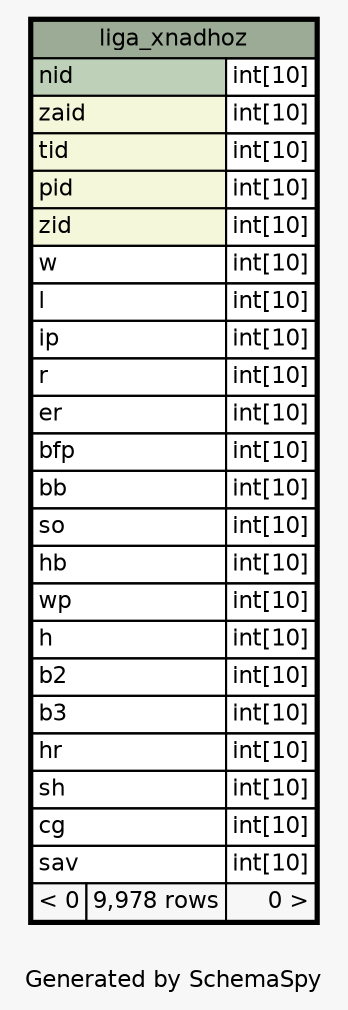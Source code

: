 // dot 2.38.0 on Mac OS X 10.9.4
// SchemaSpy rev 590
digraph "oneDegreeRelationshipsDiagram" {
  graph [
    rankdir="RL"
    bgcolor="#f7f7f7"
    label="\nGenerated by SchemaSpy"
    labeljust="l"
    nodesep="0.18"
    ranksep="0.46"
    fontname="Helvetica"
    fontsize="11"
  ];
  node [
    fontname="Helvetica"
    fontsize="11"
    shape="plaintext"
  ];
  edge [
    arrowsize="0.8"
  ];
  "liga_xnadhoz" [
    label=<
    <TABLE BORDER="2" CELLBORDER="1" CELLSPACING="0" BGCOLOR="#ffffff">
      <TR><TD COLSPAN="3" BGCOLOR="#9bab96" ALIGN="CENTER">liga_xnadhoz</TD></TR>
      <TR><TD PORT="nid" COLSPAN="2" BGCOLOR="#bed1b8" ALIGN="LEFT">nid</TD><TD PORT="nid.type" ALIGN="LEFT">int[10]</TD></TR>
      <TR><TD PORT="zaid" COLSPAN="2" BGCOLOR="#f4f7da" ALIGN="LEFT">zaid</TD><TD PORT="zaid.type" ALIGN="LEFT">int[10]</TD></TR>
      <TR><TD PORT="tid" COLSPAN="2" BGCOLOR="#f4f7da" ALIGN="LEFT">tid</TD><TD PORT="tid.type" ALIGN="LEFT">int[10]</TD></TR>
      <TR><TD PORT="pid" COLSPAN="2" BGCOLOR="#f4f7da" ALIGN="LEFT">pid</TD><TD PORT="pid.type" ALIGN="LEFT">int[10]</TD></TR>
      <TR><TD PORT="zid" COLSPAN="2" BGCOLOR="#f4f7da" ALIGN="LEFT">zid</TD><TD PORT="zid.type" ALIGN="LEFT">int[10]</TD></TR>
      <TR><TD PORT="w" COLSPAN="2" ALIGN="LEFT">w</TD><TD PORT="w.type" ALIGN="LEFT">int[10]</TD></TR>
      <TR><TD PORT="l" COLSPAN="2" ALIGN="LEFT">l</TD><TD PORT="l.type" ALIGN="LEFT">int[10]</TD></TR>
      <TR><TD PORT="ip" COLSPAN="2" ALIGN="LEFT">ip</TD><TD PORT="ip.type" ALIGN="LEFT">int[10]</TD></TR>
      <TR><TD PORT="r" COLSPAN="2" ALIGN="LEFT">r</TD><TD PORT="r.type" ALIGN="LEFT">int[10]</TD></TR>
      <TR><TD PORT="er" COLSPAN="2" ALIGN="LEFT">er</TD><TD PORT="er.type" ALIGN="LEFT">int[10]</TD></TR>
      <TR><TD PORT="bfp" COLSPAN="2" ALIGN="LEFT">bfp</TD><TD PORT="bfp.type" ALIGN="LEFT">int[10]</TD></TR>
      <TR><TD PORT="bb" COLSPAN="2" ALIGN="LEFT">bb</TD><TD PORT="bb.type" ALIGN="LEFT">int[10]</TD></TR>
      <TR><TD PORT="so" COLSPAN="2" ALIGN="LEFT">so</TD><TD PORT="so.type" ALIGN="LEFT">int[10]</TD></TR>
      <TR><TD PORT="hb" COLSPAN="2" ALIGN="LEFT">hb</TD><TD PORT="hb.type" ALIGN="LEFT">int[10]</TD></TR>
      <TR><TD PORT="wp" COLSPAN="2" ALIGN="LEFT">wp</TD><TD PORT="wp.type" ALIGN="LEFT">int[10]</TD></TR>
      <TR><TD PORT="h" COLSPAN="2" ALIGN="LEFT">h</TD><TD PORT="h.type" ALIGN="LEFT">int[10]</TD></TR>
      <TR><TD PORT="b2" COLSPAN="2" ALIGN="LEFT">b2</TD><TD PORT="b2.type" ALIGN="LEFT">int[10]</TD></TR>
      <TR><TD PORT="b3" COLSPAN="2" ALIGN="LEFT">b3</TD><TD PORT="b3.type" ALIGN="LEFT">int[10]</TD></TR>
      <TR><TD PORT="hr" COLSPAN="2" ALIGN="LEFT">hr</TD><TD PORT="hr.type" ALIGN="LEFT">int[10]</TD></TR>
      <TR><TD PORT="sh" COLSPAN="2" ALIGN="LEFT">sh</TD><TD PORT="sh.type" ALIGN="LEFT">int[10]</TD></TR>
      <TR><TD PORT="cg" COLSPAN="2" ALIGN="LEFT">cg</TD><TD PORT="cg.type" ALIGN="LEFT">int[10]</TD></TR>
      <TR><TD PORT="sav" COLSPAN="2" ALIGN="LEFT">sav</TD><TD PORT="sav.type" ALIGN="LEFT">int[10]</TD></TR>
      <TR><TD ALIGN="LEFT" BGCOLOR="#f7f7f7">&lt; 0</TD><TD ALIGN="RIGHT" BGCOLOR="#f7f7f7">9,978 rows</TD><TD ALIGN="RIGHT" BGCOLOR="#f7f7f7">0 &gt;</TD></TR>
    </TABLE>>
    URL="liga_xnadhoz.html"
    tooltip="liga_xnadhoz"
  ];
}
